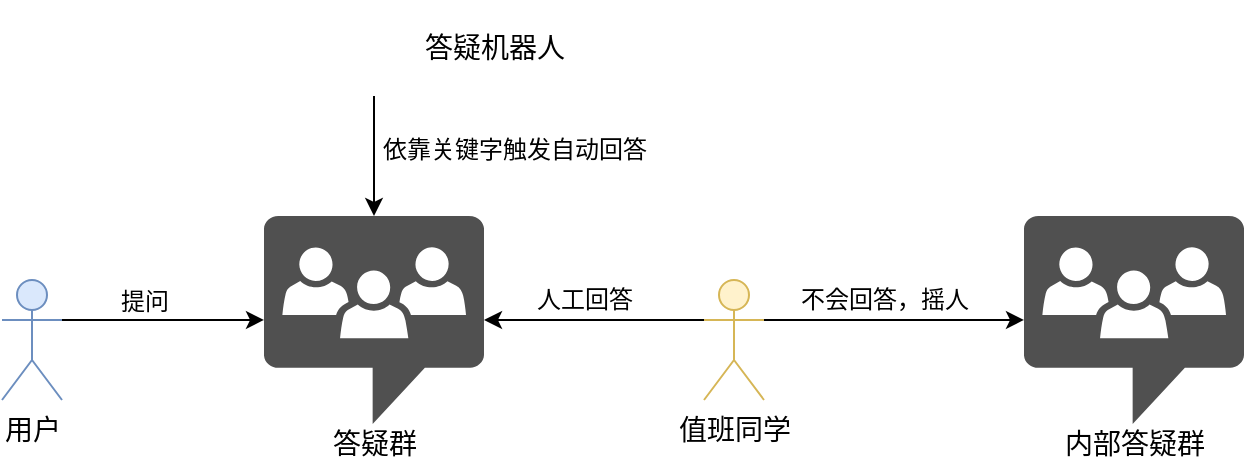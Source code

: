 <mxfile version="14.0.1" type="github">
  <diagram id="5H4dI7PEearqRlF0eSpC" name="Page-1">
    <mxGraphModel dx="786" dy="514" grid="1" gridSize="10" guides="1" tooltips="1" connect="1" arrows="1" fold="1" page="1" pageScale="1" pageWidth="827" pageHeight="1169" math="0" shadow="0">
      <root>
        <mxCell id="0" />
        <mxCell id="1" parent="0" />
        <mxCell id="xwZ62APz7W_3eK_Ymizy-3" style="edgeStyle=orthogonalEdgeStyle;rounded=0;orthogonalLoop=1;jettySize=auto;html=1;exitX=1;exitY=0.333;exitDx=0;exitDy=0;exitPerimeter=0;" edge="1" parent="1" source="xwZ62APz7W_3eK_Ymizy-1" target="xwZ62APz7W_3eK_Ymizy-2">
          <mxGeometry relative="1" as="geometry" />
        </mxCell>
        <mxCell id="xwZ62APz7W_3eK_Ymizy-1" value="&lt;font style=&quot;font-size: 14px&quot;&gt;用户&lt;/font&gt;" style="shape=umlActor;verticalLabelPosition=bottom;verticalAlign=top;html=1;outlineConnect=0;fillColor=#dae8fc;strokeColor=#6c8ebf;" vertex="1" parent="1">
          <mxGeometry x="179" y="170" width="30" height="60" as="geometry" />
        </mxCell>
        <mxCell id="xwZ62APz7W_3eK_Ymizy-2" value="" style="pointerEvents=1;shadow=0;dashed=0;html=1;strokeColor=none;fillColor=#505050;labelPosition=center;verticalLabelPosition=bottom;verticalAlign=top;outlineConnect=0;align=center;shape=mxgraph.office.communications.chat_room;" vertex="1" parent="1">
          <mxGeometry x="310" y="138" width="110" height="104" as="geometry" />
        </mxCell>
        <mxCell id="xwZ62APz7W_3eK_Ymizy-5" style="edgeStyle=orthogonalEdgeStyle;rounded=0;orthogonalLoop=1;jettySize=auto;html=1;exitX=0.5;exitY=1;exitDx=0;exitDy=0;" edge="1" parent="1" source="xwZ62APz7W_3eK_Ymizy-4" target="xwZ62APz7W_3eK_Ymizy-2">
          <mxGeometry relative="1" as="geometry" />
        </mxCell>
        <mxCell id="xwZ62APz7W_3eK_Ymizy-4" value="" style="shape=image;html=1;verticalAlign=top;verticalLabelPosition=bottom;labelBackgroundColor=#ffffff;imageAspect=0;aspect=fixed;image=https://cdn4.iconfinder.com/data/icons/top-search-7/128/_android_logo_robot_interface_media_social_-128.png" vertex="1" parent="1">
          <mxGeometry x="341" y="30" width="48" height="48" as="geometry" />
        </mxCell>
        <mxCell id="xwZ62APz7W_3eK_Ymizy-9" style="edgeStyle=orthogonalEdgeStyle;rounded=0;orthogonalLoop=1;jettySize=auto;html=1;exitX=0;exitY=0.333;exitDx=0;exitDy=0;exitPerimeter=0;" edge="1" parent="1" source="xwZ62APz7W_3eK_Ymizy-6" target="xwZ62APz7W_3eK_Ymizy-2">
          <mxGeometry relative="1" as="geometry" />
        </mxCell>
        <mxCell id="xwZ62APz7W_3eK_Ymizy-16" style="edgeStyle=orthogonalEdgeStyle;rounded=0;orthogonalLoop=1;jettySize=auto;html=1;exitX=1;exitY=0.333;exitDx=0;exitDy=0;exitPerimeter=0;fontSize=12;" edge="1" parent="1" source="xwZ62APz7W_3eK_Ymizy-6" target="xwZ62APz7W_3eK_Ymizy-14">
          <mxGeometry relative="1" as="geometry" />
        </mxCell>
        <mxCell id="xwZ62APz7W_3eK_Ymizy-6" value="&lt;font style=&quot;font-size: 14px&quot;&gt;值班同学&lt;/font&gt;" style="shape=umlActor;verticalLabelPosition=bottom;verticalAlign=top;html=1;outlineConnect=0;fillColor=#fff2cc;strokeColor=#d6b656;" vertex="1" parent="1">
          <mxGeometry x="530" y="170" width="30" height="60" as="geometry" />
        </mxCell>
        <mxCell id="xwZ62APz7W_3eK_Ymizy-7" value="答疑机器人" style="text;html=1;align=center;verticalAlign=middle;resizable=0;points=[];autosize=1;fontSize=14;" vertex="1" parent="1">
          <mxGeometry x="380" y="44" width="90" height="20" as="geometry" />
        </mxCell>
        <mxCell id="xwZ62APz7W_3eK_Ymizy-10" value="答疑群" style="text;html=1;align=center;verticalAlign=middle;resizable=0;points=[];autosize=1;fontSize=14;" vertex="1" parent="1">
          <mxGeometry x="335" y="242" width="60" height="20" as="geometry" />
        </mxCell>
        <mxCell id="xwZ62APz7W_3eK_Ymizy-11" value="&lt;font style=&quot;font-size: 12px&quot;&gt;提问&lt;/font&gt;" style="text;html=1;align=center;verticalAlign=middle;resizable=0;points=[];autosize=1;fontSize=14;" vertex="1" parent="1">
          <mxGeometry x="230" y="170" width="40" height="20" as="geometry" />
        </mxCell>
        <mxCell id="xwZ62APz7W_3eK_Ymizy-12" value="依靠关键字触发自动回答" style="text;html=1;align=center;verticalAlign=middle;resizable=0;points=[];autosize=1;fontSize=12;" vertex="1" parent="1">
          <mxGeometry x="360" y="95" width="150" height="20" as="geometry" />
        </mxCell>
        <mxCell id="xwZ62APz7W_3eK_Ymizy-13" value="人工回答" style="text;html=1;align=center;verticalAlign=middle;resizable=0;points=[];autosize=1;fontSize=12;" vertex="1" parent="1">
          <mxGeometry x="440" y="170" width="60" height="20" as="geometry" />
        </mxCell>
        <mxCell id="xwZ62APz7W_3eK_Ymizy-14" value="" style="pointerEvents=1;shadow=0;dashed=0;html=1;strokeColor=none;fillColor=#505050;labelPosition=center;verticalLabelPosition=bottom;verticalAlign=top;outlineConnect=0;align=center;shape=mxgraph.office.communications.chat_room;" vertex="1" parent="1">
          <mxGeometry x="690" y="138" width="110" height="104" as="geometry" />
        </mxCell>
        <mxCell id="xwZ62APz7W_3eK_Ymizy-15" value="内部答疑群" style="text;html=1;align=center;verticalAlign=middle;resizable=0;points=[];autosize=1;fontSize=14;" vertex="1" parent="1">
          <mxGeometry x="700" y="242" width="90" height="20" as="geometry" />
        </mxCell>
        <mxCell id="xwZ62APz7W_3eK_Ymizy-17" value="不会回答，摇人" style="text;html=1;align=center;verticalAlign=middle;resizable=0;points=[];autosize=1;fontSize=12;" vertex="1" parent="1">
          <mxGeometry x="570" y="170" width="100" height="20" as="geometry" />
        </mxCell>
      </root>
    </mxGraphModel>
  </diagram>
</mxfile>
